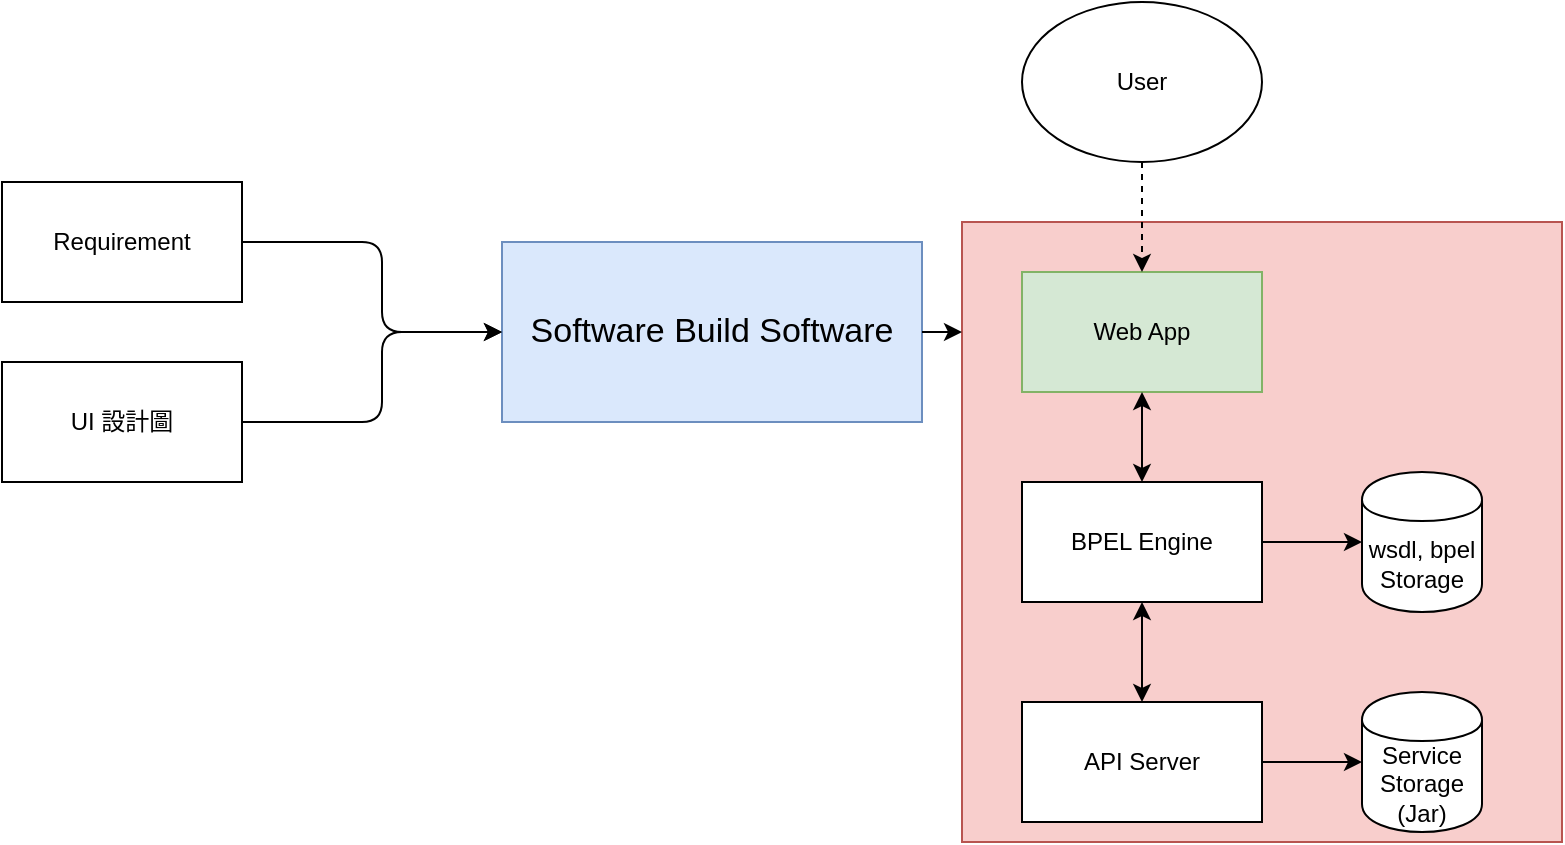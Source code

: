 <mxfile version="13.10.0" type="embed" pages="2">
    <diagram id="6hGFLwfOUW9BJ-s0fimq" name="Auto Programing">
        <mxGraphModel dx="1154" dy="703" grid="1" gridSize="10" guides="1" tooltips="1" connect="1" arrows="1" fold="1" page="1" pageScale="1" pageWidth="827" pageHeight="1169" math="0" shadow="0">
            <root>
                <mxCell id="0"/>
                <mxCell id="1" parent="0"/>
                <mxCell id="19" value="" style="rounded=0;whiteSpace=wrap;html=1;fillColor=#f8cecc;strokeColor=#b85450;" parent="1" vertex="1">
                    <mxGeometry x="600" y="200" width="300" height="310" as="geometry"/>
                </mxCell>
                <mxCell id="2" value="&lt;font style=&quot;font-size: 17px&quot;&gt;Software Build Software&lt;/font&gt;" style="rounded=0;whiteSpace=wrap;html=1;fillColor=#dae8fc;strokeColor=#6c8ebf;" parent="1" vertex="1">
                    <mxGeometry x="370" y="210" width="210" height="90" as="geometry"/>
                </mxCell>
                <mxCell id="3" value="Requirement" style="rounded=0;whiteSpace=wrap;html=1;" parent="1" vertex="1">
                    <mxGeometry x="120" y="180" width="120" height="60" as="geometry"/>
                </mxCell>
                <mxCell id="4" value="UI 設計圖" style="rounded=0;whiteSpace=wrap;html=1;" parent="1" vertex="1">
                    <mxGeometry x="120" y="270" width="120" height="60" as="geometry"/>
                </mxCell>
                <mxCell id="5" value="" style="endArrow=classic;html=1;exitX=1;exitY=0.5;exitDx=0;exitDy=0;entryX=0;entryY=0.5;entryDx=0;entryDy=0;" parent="1" source="4" target="2" edge="1">
                    <mxGeometry width="50" height="50" relative="1" as="geometry">
                        <mxPoint x="450" y="350" as="sourcePoint"/>
                        <mxPoint x="500" y="300" as="targetPoint"/>
                        <Array as="points">
                            <mxPoint x="310" y="300"/>
                            <mxPoint x="310" y="255"/>
                        </Array>
                    </mxGeometry>
                </mxCell>
                <mxCell id="6" value="" style="endArrow=classic;html=1;exitX=1;exitY=0.5;exitDx=0;exitDy=0;entryX=0;entryY=0.5;entryDx=0;entryDy=0;" parent="1" source="3" target="2" edge="1">
                    <mxGeometry width="50" height="50" relative="1" as="geometry">
                        <mxPoint x="450" y="350" as="sourcePoint"/>
                        <mxPoint x="500" y="300" as="targetPoint"/>
                        <Array as="points">
                            <mxPoint x="310" y="210"/>
                            <mxPoint x="310" y="255"/>
                        </Array>
                    </mxGeometry>
                </mxCell>
                <mxCell id="7" value="Web App" style="rounded=0;whiteSpace=wrap;html=1;fillColor=#d5e8d4;strokeColor=#82b366;" parent="1" vertex="1">
                    <mxGeometry x="630" y="225" width="120" height="60" as="geometry"/>
                </mxCell>
                <mxCell id="8" value="" style="endArrow=classic;html=1;exitX=1;exitY=0.5;exitDx=0;exitDy=0;" parent="1" source="2" edge="1">
                    <mxGeometry width="50" height="50" relative="1" as="geometry">
                        <mxPoint x="450" y="350" as="sourcePoint"/>
                        <mxPoint x="600" y="255" as="targetPoint"/>
                    </mxGeometry>
                </mxCell>
                <mxCell id="9" value="User" style="ellipse;whiteSpace=wrap;html=1;" parent="1" vertex="1">
                    <mxGeometry x="630" y="90" width="120" height="80" as="geometry"/>
                </mxCell>
                <mxCell id="10" value="" style="endArrow=classic;html=1;exitX=0.5;exitY=1;exitDx=0;exitDy=0;entryX=0.5;entryY=0;entryDx=0;entryDy=0;dashed=1;" parent="1" source="9" target="7" edge="1">
                    <mxGeometry width="50" height="50" relative="1" as="geometry">
                        <mxPoint x="650" y="350" as="sourcePoint"/>
                        <mxPoint x="700" y="300" as="targetPoint"/>
                    </mxGeometry>
                </mxCell>
                <mxCell id="11" value="BPEL Engine" style="rounded=0;whiteSpace=wrap;html=1;" parent="1" vertex="1">
                    <mxGeometry x="630" y="330" width="120" height="60" as="geometry"/>
                </mxCell>
                <mxCell id="12" value="API Server" style="rounded=0;whiteSpace=wrap;html=1;" parent="1" vertex="1">
                    <mxGeometry x="630" y="440" width="120" height="60" as="geometry"/>
                </mxCell>
                <mxCell id="13" value="" style="endArrow=classic;startArrow=classic;html=1;entryX=0.5;entryY=1;entryDx=0;entryDy=0;exitX=0.5;exitY=0;exitDx=0;exitDy=0;" parent="1" source="11" target="7" edge="1">
                    <mxGeometry width="50" height="50" relative="1" as="geometry">
                        <mxPoint x="650" y="350" as="sourcePoint"/>
                        <mxPoint x="700" y="300" as="targetPoint"/>
                    </mxGeometry>
                </mxCell>
                <mxCell id="14" value="" style="endArrow=classic;startArrow=classic;html=1;entryX=0.5;entryY=1;entryDx=0;entryDy=0;exitX=0.5;exitY=0;exitDx=0;exitDy=0;" parent="1" source="12" target="11" edge="1">
                    <mxGeometry width="50" height="50" relative="1" as="geometry">
                        <mxPoint x="650" y="350" as="sourcePoint"/>
                        <mxPoint x="700" y="300" as="targetPoint"/>
                    </mxGeometry>
                </mxCell>
                <mxCell id="15" value="Service Storage (Jar)" style="shape=cylinder;whiteSpace=wrap;html=1;boundedLbl=1;backgroundOutline=1;" parent="1" vertex="1">
                    <mxGeometry x="800" y="435" width="60" height="70" as="geometry"/>
                </mxCell>
                <mxCell id="16" value="wsdl, bpel&lt;br&gt;Storage" style="shape=cylinder;whiteSpace=wrap;html=1;boundedLbl=1;backgroundOutline=1;" parent="1" vertex="1">
                    <mxGeometry x="800" y="325" width="60" height="70" as="geometry"/>
                </mxCell>
                <mxCell id="17" value="" style="endArrow=classic;html=1;exitX=1;exitY=0.5;exitDx=0;exitDy=0;entryX=0;entryY=0.5;entryDx=0;entryDy=0;" parent="1" source="11" target="16" edge="1">
                    <mxGeometry width="50" height="50" relative="1" as="geometry">
                        <mxPoint x="650" y="350" as="sourcePoint"/>
                        <mxPoint x="700" y="300" as="targetPoint"/>
                    </mxGeometry>
                </mxCell>
                <mxCell id="18" value="" style="endArrow=classic;html=1;" parent="1" edge="1">
                    <mxGeometry width="50" height="50" relative="1" as="geometry">
                        <mxPoint x="750" y="470" as="sourcePoint"/>
                        <mxPoint x="800" y="470" as="targetPoint"/>
                    </mxGeometry>
                </mxCell>
            </root>
        </mxGraphModel>
    </diagram>
    <diagram id="dvNYdAmz0yBi-szqoDTo" name="Endpoint Testing Flow">
        <mxGraphModel dx="1154" dy="703" grid="1" gridSize="10" guides="1" tooltips="1" connect="1" arrows="1" fold="1" page="1" pageScale="1" pageWidth="3300" pageHeight="4681" math="0" shadow="0">
            <root>
                <mxCell id="NmDzBmDvppDi90jgdQcs-0"/>
                <mxCell id="NmDzBmDvppDi90jgdQcs-1" parent="NmDzBmDvppDi90jgdQcs-0"/>
            </root>
        </mxGraphModel>
    </diagram>
</mxfile>